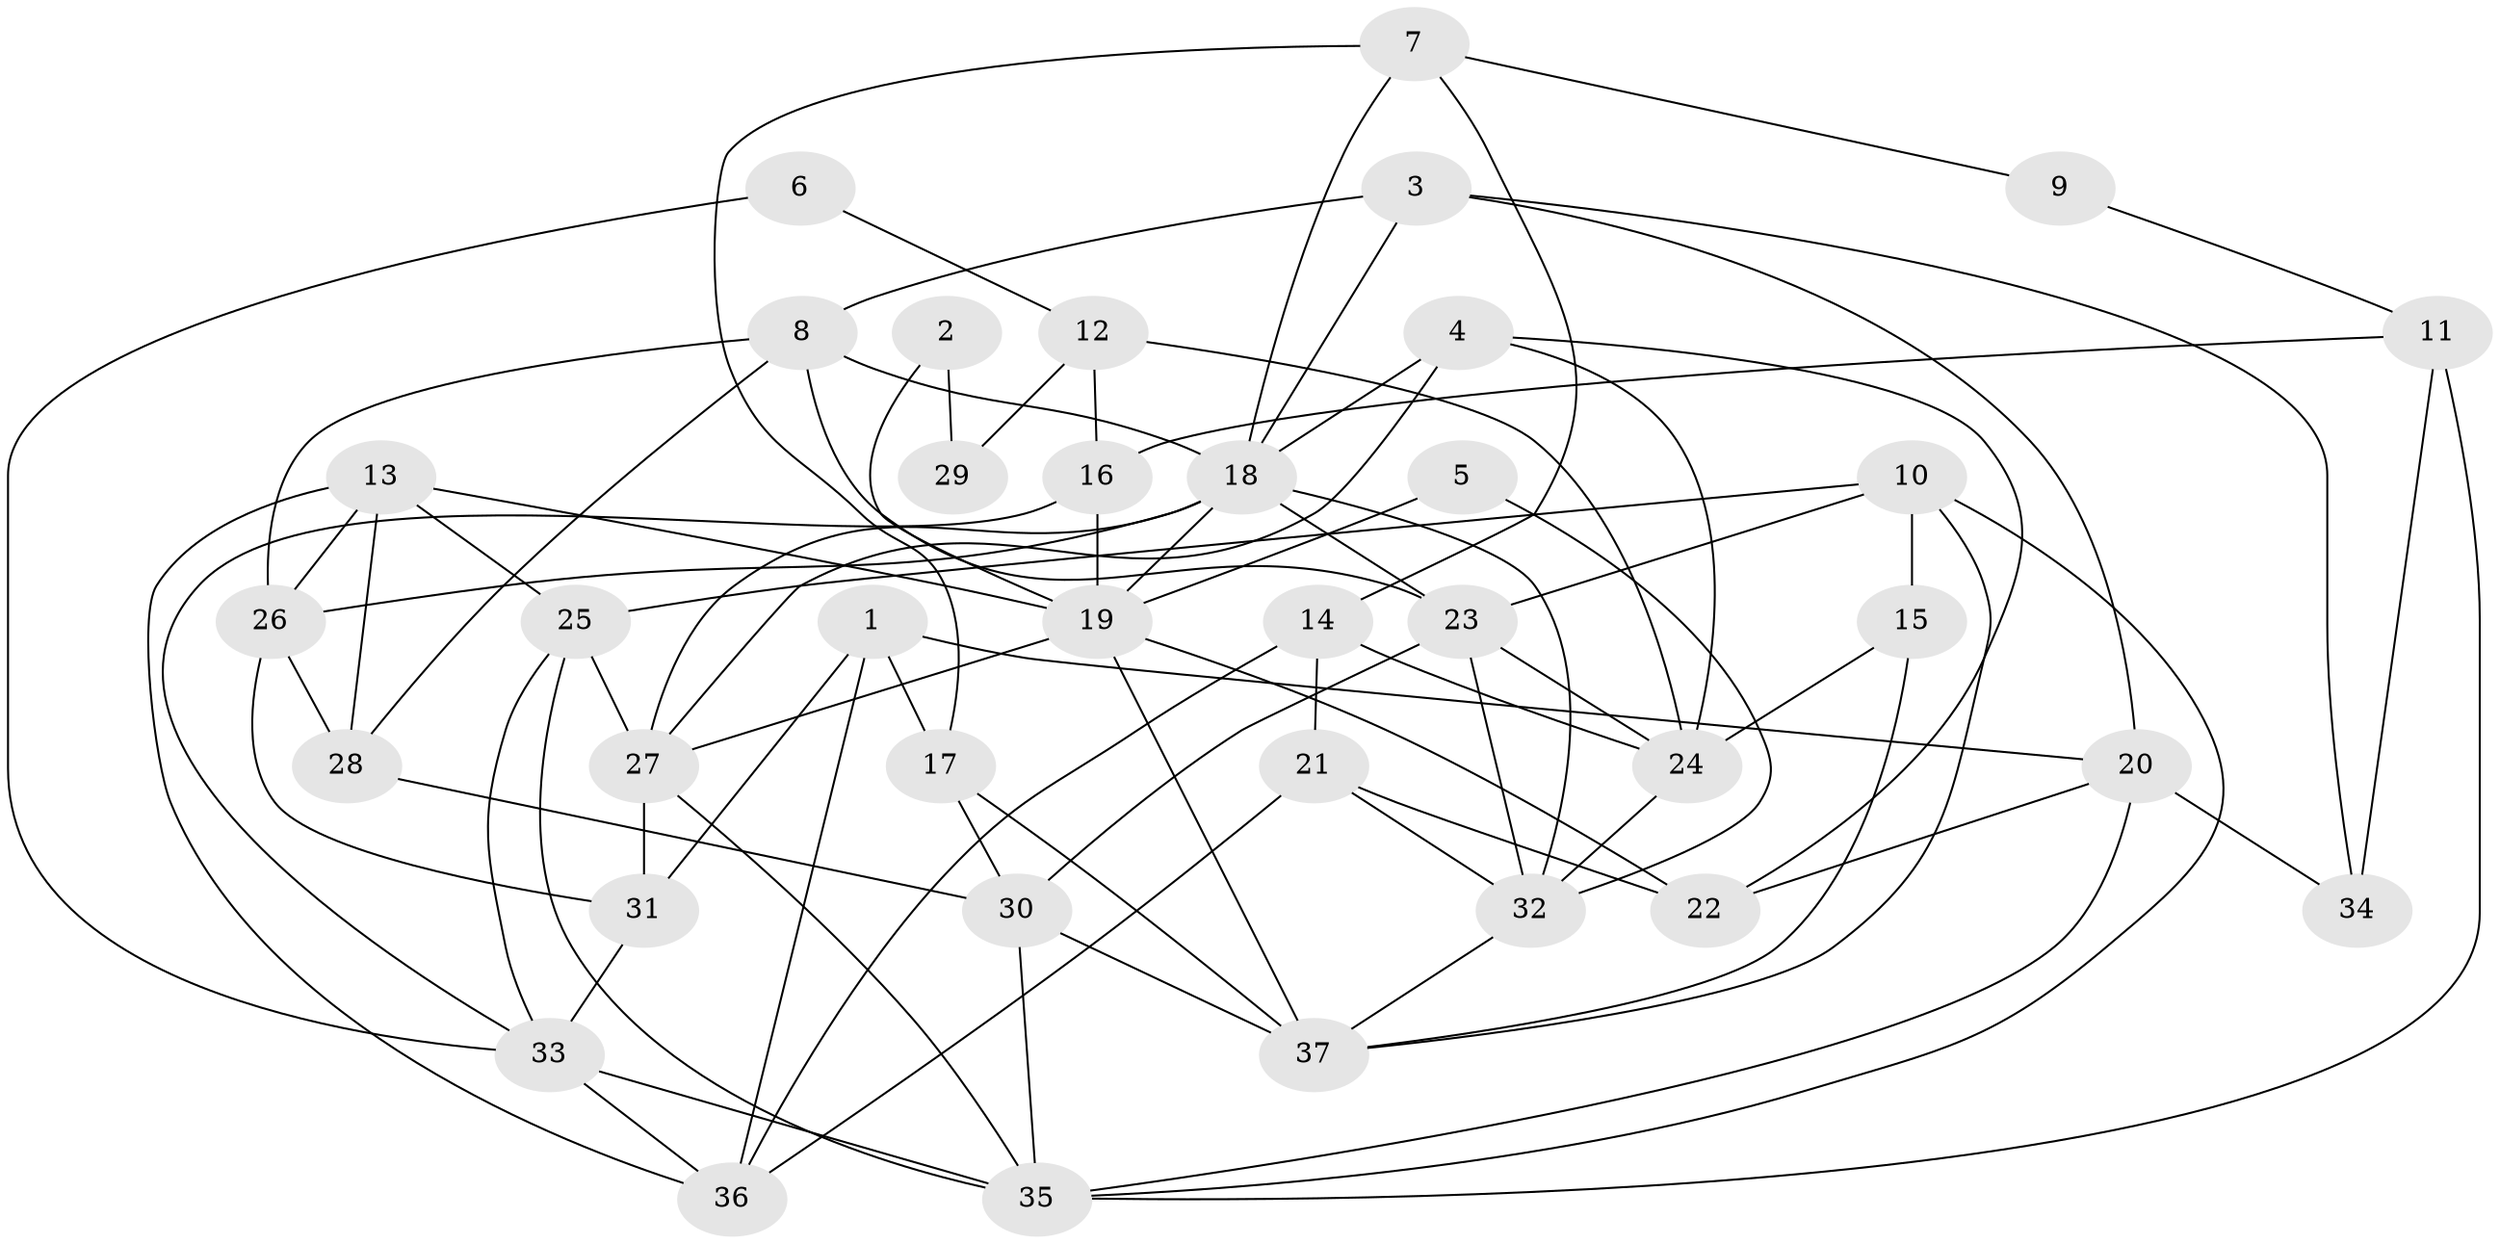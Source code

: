 // original degree distribution, {4: 0.29508196721311475, 3: 0.29508196721311475, 2: 0.11475409836065574, 6: 0.11475409836065574, 7: 0.03278688524590164, 5: 0.13114754098360656, 8: 0.01639344262295082}
// Generated by graph-tools (version 1.1) at 2025/37/03/04/25 23:37:14]
// undirected, 37 vertices, 84 edges
graph export_dot {
  node [color=gray90,style=filled];
  1;
  2;
  3;
  4;
  5;
  6;
  7;
  8;
  9;
  10;
  11;
  12;
  13;
  14;
  15;
  16;
  17;
  18;
  19;
  20;
  21;
  22;
  23;
  24;
  25;
  26;
  27;
  28;
  29;
  30;
  31;
  32;
  33;
  34;
  35;
  36;
  37;
  1 -- 17 [weight=1.0];
  1 -- 20 [weight=1.0];
  1 -- 31 [weight=1.0];
  1 -- 36 [weight=1.0];
  2 -- 19 [weight=2.0];
  2 -- 29 [weight=1.0];
  3 -- 8 [weight=1.0];
  3 -- 18 [weight=1.0];
  3 -- 20 [weight=1.0];
  3 -- 34 [weight=1.0];
  4 -- 18 [weight=1.0];
  4 -- 22 [weight=1.0];
  4 -- 24 [weight=1.0];
  4 -- 27 [weight=1.0];
  5 -- 19 [weight=1.0];
  5 -- 32 [weight=1.0];
  6 -- 12 [weight=1.0];
  6 -- 33 [weight=2.0];
  7 -- 9 [weight=1.0];
  7 -- 14 [weight=1.0];
  7 -- 17 [weight=1.0];
  7 -- 18 [weight=1.0];
  8 -- 18 [weight=1.0];
  8 -- 23 [weight=1.0];
  8 -- 26 [weight=1.0];
  8 -- 28 [weight=1.0];
  9 -- 11 [weight=1.0];
  10 -- 15 [weight=1.0];
  10 -- 23 [weight=1.0];
  10 -- 25 [weight=1.0];
  10 -- 35 [weight=1.0];
  10 -- 37 [weight=1.0];
  11 -- 16 [weight=1.0];
  11 -- 34 [weight=1.0];
  11 -- 35 [weight=1.0];
  12 -- 16 [weight=1.0];
  12 -- 24 [weight=2.0];
  12 -- 29 [weight=2.0];
  13 -- 19 [weight=1.0];
  13 -- 25 [weight=1.0];
  13 -- 26 [weight=1.0];
  13 -- 28 [weight=2.0];
  13 -- 36 [weight=1.0];
  14 -- 21 [weight=1.0];
  14 -- 24 [weight=1.0];
  14 -- 36 [weight=1.0];
  15 -- 24 [weight=3.0];
  15 -- 37 [weight=1.0];
  16 -- 19 [weight=2.0];
  16 -- 33 [weight=1.0];
  17 -- 30 [weight=2.0];
  17 -- 37 [weight=1.0];
  18 -- 19 [weight=1.0];
  18 -- 23 [weight=1.0];
  18 -- 26 [weight=1.0];
  18 -- 27 [weight=1.0];
  18 -- 32 [weight=1.0];
  19 -- 22 [weight=1.0];
  19 -- 27 [weight=1.0];
  19 -- 37 [weight=2.0];
  20 -- 22 [weight=1.0];
  20 -- 34 [weight=1.0];
  20 -- 35 [weight=2.0];
  21 -- 22 [weight=1.0];
  21 -- 32 [weight=1.0];
  21 -- 36 [weight=1.0];
  23 -- 24 [weight=1.0];
  23 -- 30 [weight=1.0];
  23 -- 32 [weight=1.0];
  24 -- 32 [weight=1.0];
  25 -- 27 [weight=1.0];
  25 -- 33 [weight=1.0];
  25 -- 35 [weight=1.0];
  26 -- 28 [weight=1.0];
  26 -- 31 [weight=1.0];
  27 -- 31 [weight=1.0];
  27 -- 35 [weight=1.0];
  28 -- 30 [weight=1.0];
  30 -- 35 [weight=1.0];
  30 -- 37 [weight=1.0];
  31 -- 33 [weight=1.0];
  32 -- 37 [weight=1.0];
  33 -- 35 [weight=2.0];
  33 -- 36 [weight=1.0];
}
